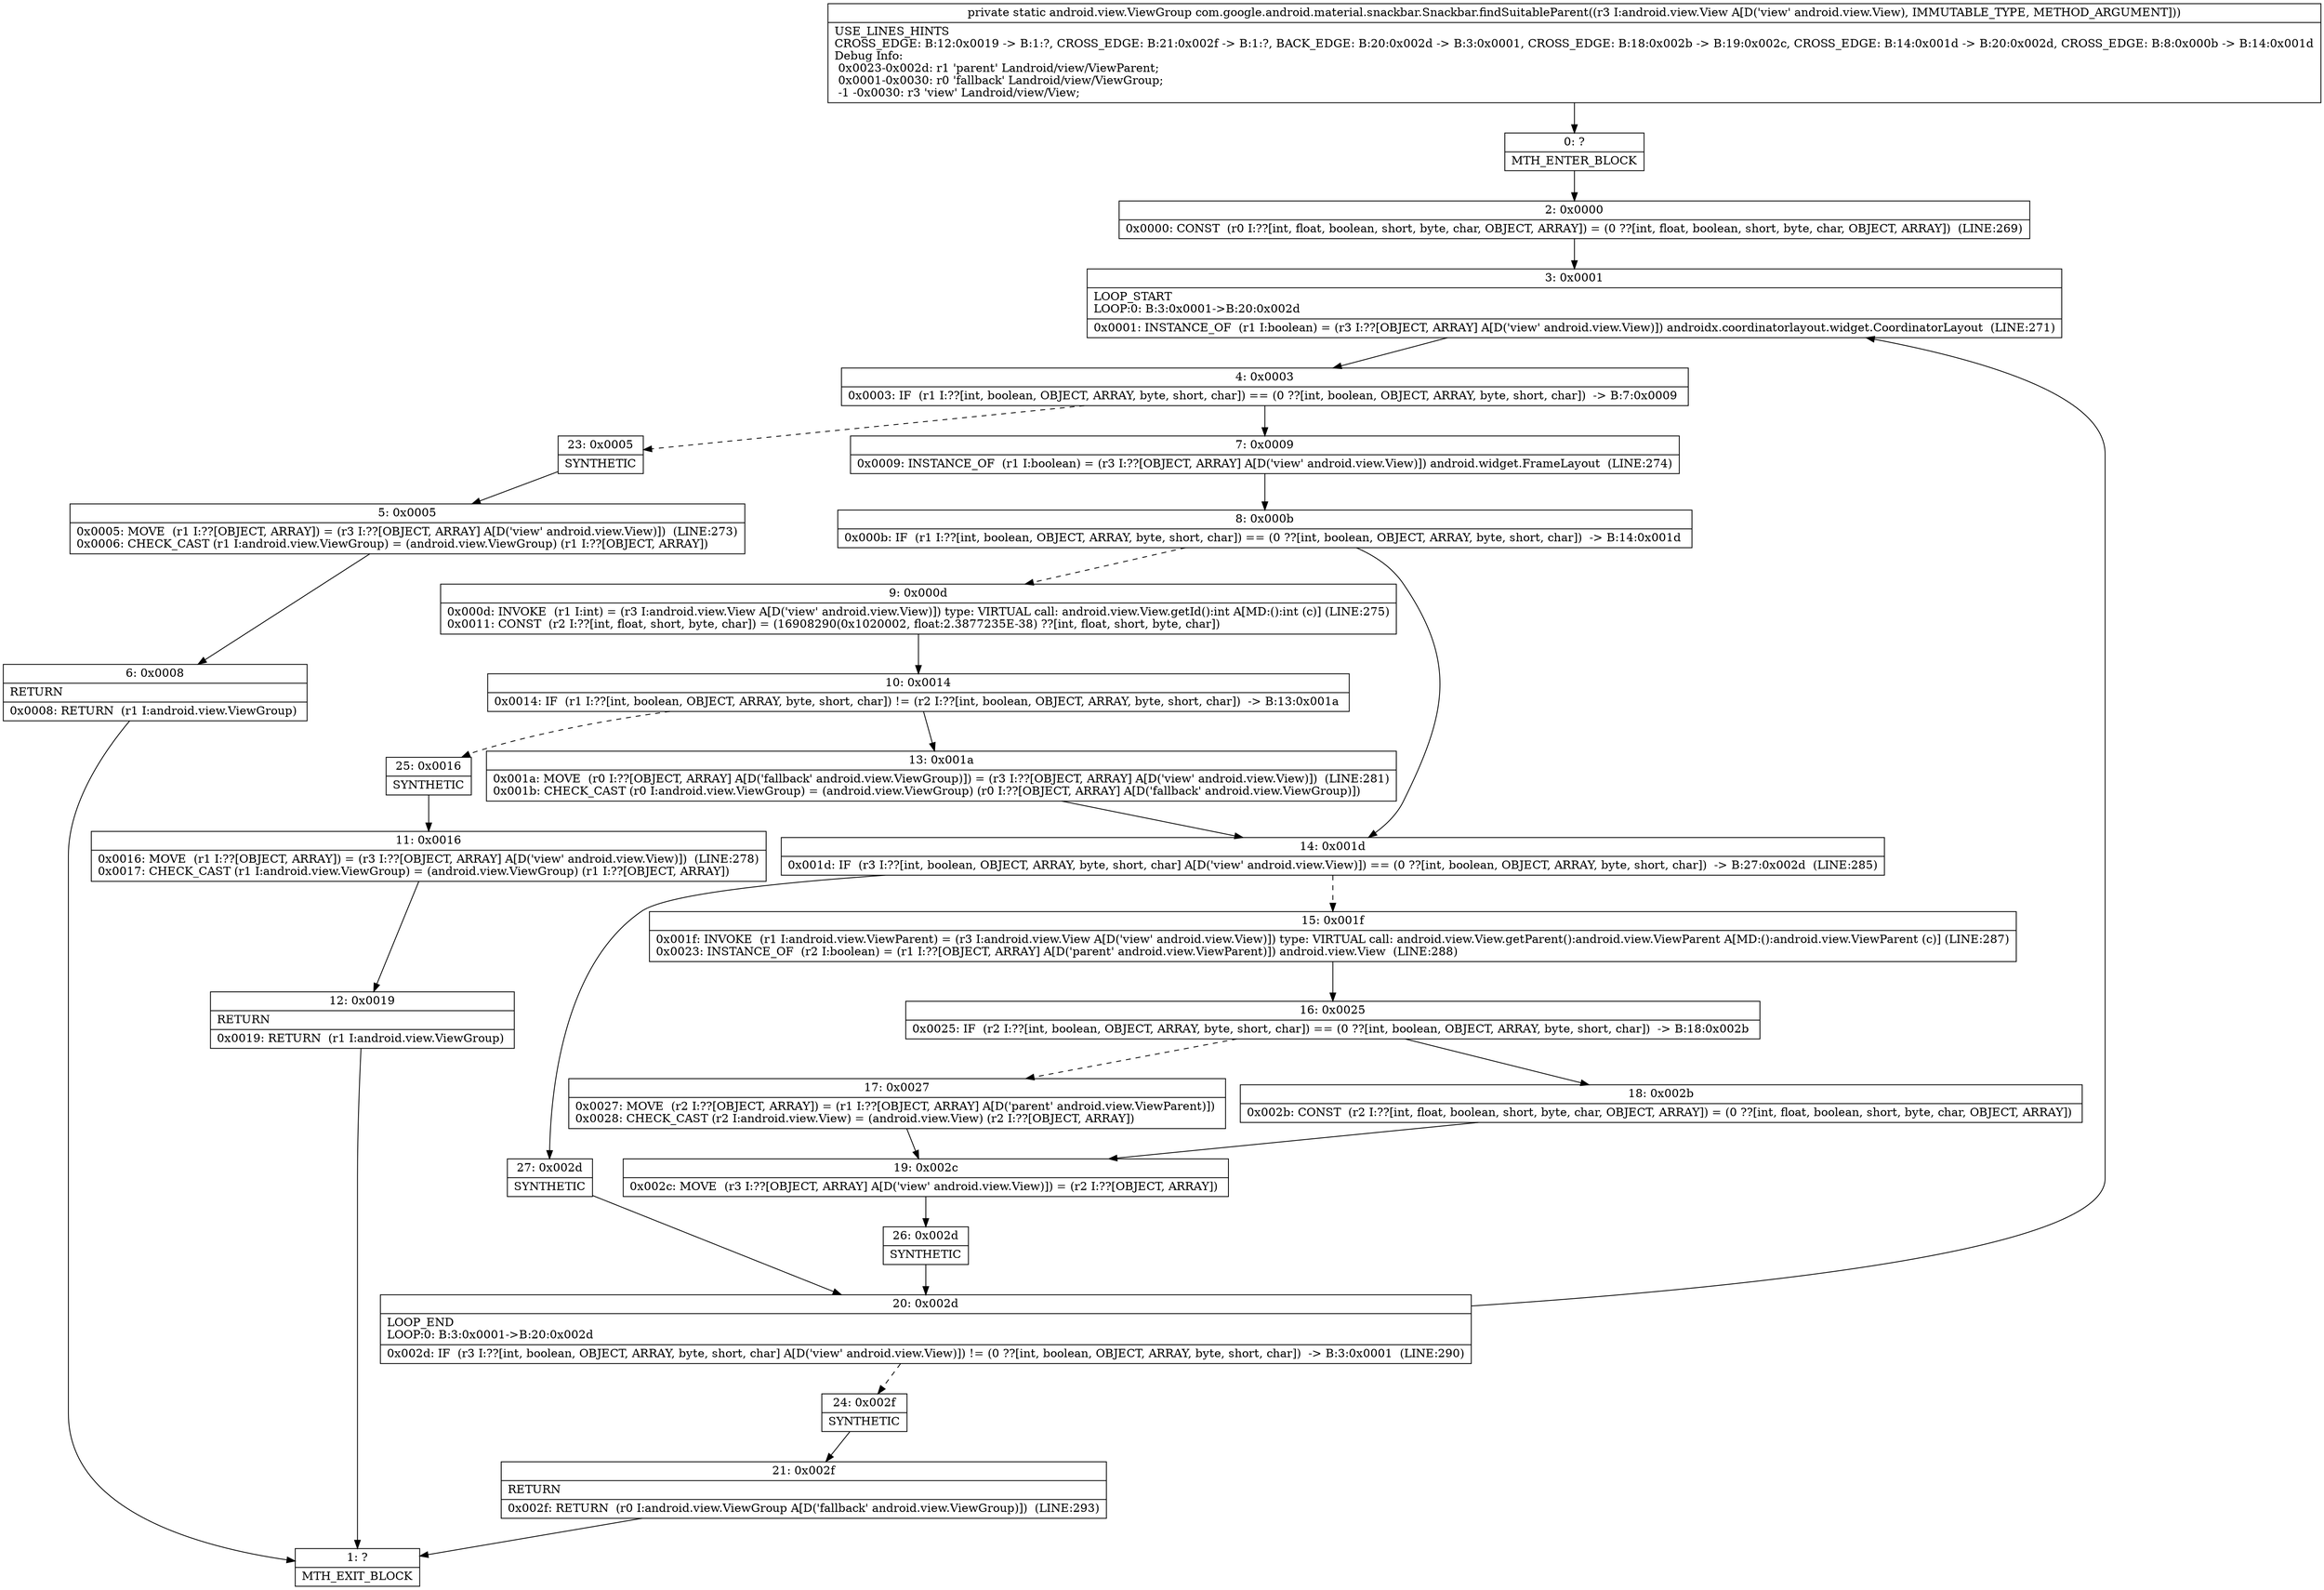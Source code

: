 digraph "CFG forcom.google.android.material.snackbar.Snackbar.findSuitableParent(Landroid\/view\/View;)Landroid\/view\/ViewGroup;" {
Node_0 [shape=record,label="{0\:\ ?|MTH_ENTER_BLOCK\l}"];
Node_2 [shape=record,label="{2\:\ 0x0000|0x0000: CONST  (r0 I:??[int, float, boolean, short, byte, char, OBJECT, ARRAY]) = (0 ??[int, float, boolean, short, byte, char, OBJECT, ARRAY])  (LINE:269)\l}"];
Node_3 [shape=record,label="{3\:\ 0x0001|LOOP_START\lLOOP:0: B:3:0x0001\-\>B:20:0x002d\l|0x0001: INSTANCE_OF  (r1 I:boolean) = (r3 I:??[OBJECT, ARRAY] A[D('view' android.view.View)]) androidx.coordinatorlayout.widget.CoordinatorLayout  (LINE:271)\l}"];
Node_4 [shape=record,label="{4\:\ 0x0003|0x0003: IF  (r1 I:??[int, boolean, OBJECT, ARRAY, byte, short, char]) == (0 ??[int, boolean, OBJECT, ARRAY, byte, short, char])  \-\> B:7:0x0009 \l}"];
Node_7 [shape=record,label="{7\:\ 0x0009|0x0009: INSTANCE_OF  (r1 I:boolean) = (r3 I:??[OBJECT, ARRAY] A[D('view' android.view.View)]) android.widget.FrameLayout  (LINE:274)\l}"];
Node_8 [shape=record,label="{8\:\ 0x000b|0x000b: IF  (r1 I:??[int, boolean, OBJECT, ARRAY, byte, short, char]) == (0 ??[int, boolean, OBJECT, ARRAY, byte, short, char])  \-\> B:14:0x001d \l}"];
Node_9 [shape=record,label="{9\:\ 0x000d|0x000d: INVOKE  (r1 I:int) = (r3 I:android.view.View A[D('view' android.view.View)]) type: VIRTUAL call: android.view.View.getId():int A[MD:():int (c)] (LINE:275)\l0x0011: CONST  (r2 I:??[int, float, short, byte, char]) = (16908290(0x1020002, float:2.3877235E\-38) ??[int, float, short, byte, char]) \l}"];
Node_10 [shape=record,label="{10\:\ 0x0014|0x0014: IF  (r1 I:??[int, boolean, OBJECT, ARRAY, byte, short, char]) != (r2 I:??[int, boolean, OBJECT, ARRAY, byte, short, char])  \-\> B:13:0x001a \l}"];
Node_13 [shape=record,label="{13\:\ 0x001a|0x001a: MOVE  (r0 I:??[OBJECT, ARRAY] A[D('fallback' android.view.ViewGroup)]) = (r3 I:??[OBJECT, ARRAY] A[D('view' android.view.View)])  (LINE:281)\l0x001b: CHECK_CAST (r0 I:android.view.ViewGroup) = (android.view.ViewGroup) (r0 I:??[OBJECT, ARRAY] A[D('fallback' android.view.ViewGroup)]) \l}"];
Node_25 [shape=record,label="{25\:\ 0x0016|SYNTHETIC\l}"];
Node_11 [shape=record,label="{11\:\ 0x0016|0x0016: MOVE  (r1 I:??[OBJECT, ARRAY]) = (r3 I:??[OBJECT, ARRAY] A[D('view' android.view.View)])  (LINE:278)\l0x0017: CHECK_CAST (r1 I:android.view.ViewGroup) = (android.view.ViewGroup) (r1 I:??[OBJECT, ARRAY]) \l}"];
Node_12 [shape=record,label="{12\:\ 0x0019|RETURN\l|0x0019: RETURN  (r1 I:android.view.ViewGroup) \l}"];
Node_1 [shape=record,label="{1\:\ ?|MTH_EXIT_BLOCK\l}"];
Node_14 [shape=record,label="{14\:\ 0x001d|0x001d: IF  (r3 I:??[int, boolean, OBJECT, ARRAY, byte, short, char] A[D('view' android.view.View)]) == (0 ??[int, boolean, OBJECT, ARRAY, byte, short, char])  \-\> B:27:0x002d  (LINE:285)\l}"];
Node_15 [shape=record,label="{15\:\ 0x001f|0x001f: INVOKE  (r1 I:android.view.ViewParent) = (r3 I:android.view.View A[D('view' android.view.View)]) type: VIRTUAL call: android.view.View.getParent():android.view.ViewParent A[MD:():android.view.ViewParent (c)] (LINE:287)\l0x0023: INSTANCE_OF  (r2 I:boolean) = (r1 I:??[OBJECT, ARRAY] A[D('parent' android.view.ViewParent)]) android.view.View  (LINE:288)\l}"];
Node_16 [shape=record,label="{16\:\ 0x0025|0x0025: IF  (r2 I:??[int, boolean, OBJECT, ARRAY, byte, short, char]) == (0 ??[int, boolean, OBJECT, ARRAY, byte, short, char])  \-\> B:18:0x002b \l}"];
Node_17 [shape=record,label="{17\:\ 0x0027|0x0027: MOVE  (r2 I:??[OBJECT, ARRAY]) = (r1 I:??[OBJECT, ARRAY] A[D('parent' android.view.ViewParent)]) \l0x0028: CHECK_CAST (r2 I:android.view.View) = (android.view.View) (r2 I:??[OBJECT, ARRAY]) \l}"];
Node_19 [shape=record,label="{19\:\ 0x002c|0x002c: MOVE  (r3 I:??[OBJECT, ARRAY] A[D('view' android.view.View)]) = (r2 I:??[OBJECT, ARRAY]) \l}"];
Node_26 [shape=record,label="{26\:\ 0x002d|SYNTHETIC\l}"];
Node_20 [shape=record,label="{20\:\ 0x002d|LOOP_END\lLOOP:0: B:3:0x0001\-\>B:20:0x002d\l|0x002d: IF  (r3 I:??[int, boolean, OBJECT, ARRAY, byte, short, char] A[D('view' android.view.View)]) != (0 ??[int, boolean, OBJECT, ARRAY, byte, short, char])  \-\> B:3:0x0001  (LINE:290)\l}"];
Node_24 [shape=record,label="{24\:\ 0x002f|SYNTHETIC\l}"];
Node_21 [shape=record,label="{21\:\ 0x002f|RETURN\l|0x002f: RETURN  (r0 I:android.view.ViewGroup A[D('fallback' android.view.ViewGroup)])  (LINE:293)\l}"];
Node_18 [shape=record,label="{18\:\ 0x002b|0x002b: CONST  (r2 I:??[int, float, boolean, short, byte, char, OBJECT, ARRAY]) = (0 ??[int, float, boolean, short, byte, char, OBJECT, ARRAY]) \l}"];
Node_27 [shape=record,label="{27\:\ 0x002d|SYNTHETIC\l}"];
Node_23 [shape=record,label="{23\:\ 0x0005|SYNTHETIC\l}"];
Node_5 [shape=record,label="{5\:\ 0x0005|0x0005: MOVE  (r1 I:??[OBJECT, ARRAY]) = (r3 I:??[OBJECT, ARRAY] A[D('view' android.view.View)])  (LINE:273)\l0x0006: CHECK_CAST (r1 I:android.view.ViewGroup) = (android.view.ViewGroup) (r1 I:??[OBJECT, ARRAY]) \l}"];
Node_6 [shape=record,label="{6\:\ 0x0008|RETURN\l|0x0008: RETURN  (r1 I:android.view.ViewGroup) \l}"];
MethodNode[shape=record,label="{private static android.view.ViewGroup com.google.android.material.snackbar.Snackbar.findSuitableParent((r3 I:android.view.View A[D('view' android.view.View), IMMUTABLE_TYPE, METHOD_ARGUMENT]))  | USE_LINES_HINTS\lCROSS_EDGE: B:12:0x0019 \-\> B:1:?, CROSS_EDGE: B:21:0x002f \-\> B:1:?, BACK_EDGE: B:20:0x002d \-\> B:3:0x0001, CROSS_EDGE: B:18:0x002b \-\> B:19:0x002c, CROSS_EDGE: B:14:0x001d \-\> B:20:0x002d, CROSS_EDGE: B:8:0x000b \-\> B:14:0x001d\lDebug Info:\l  0x0023\-0x002d: r1 'parent' Landroid\/view\/ViewParent;\l  0x0001\-0x0030: r0 'fallback' Landroid\/view\/ViewGroup;\l  \-1 \-0x0030: r3 'view' Landroid\/view\/View;\l}"];
MethodNode -> Node_0;Node_0 -> Node_2;
Node_2 -> Node_3;
Node_3 -> Node_4;
Node_4 -> Node_7;
Node_4 -> Node_23[style=dashed];
Node_7 -> Node_8;
Node_8 -> Node_9[style=dashed];
Node_8 -> Node_14;
Node_9 -> Node_10;
Node_10 -> Node_13;
Node_10 -> Node_25[style=dashed];
Node_13 -> Node_14;
Node_25 -> Node_11;
Node_11 -> Node_12;
Node_12 -> Node_1;
Node_14 -> Node_15[style=dashed];
Node_14 -> Node_27;
Node_15 -> Node_16;
Node_16 -> Node_17[style=dashed];
Node_16 -> Node_18;
Node_17 -> Node_19;
Node_19 -> Node_26;
Node_26 -> Node_20;
Node_20 -> Node_3;
Node_20 -> Node_24[style=dashed];
Node_24 -> Node_21;
Node_21 -> Node_1;
Node_18 -> Node_19;
Node_27 -> Node_20;
Node_23 -> Node_5;
Node_5 -> Node_6;
Node_6 -> Node_1;
}

